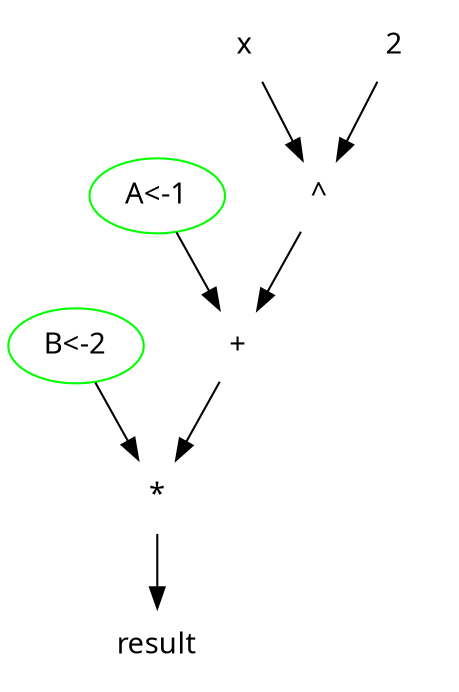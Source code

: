 strict digraph G {
	graph [bb="0,0,210.5,324"];
	node [fontname="Fira Code Regular",
		label="\N"
	];
	0	 [color=white,
		height=0.5,
		label=result,
		pos="70.497,18",
		width=1.1916];
	1	 [color=white,
		height=0.5,
		label="*",
		pos="70.497,90",
		width=0.75];
	1 -> 0	 [pos="e,70.497,36.104 70.497,71.697 70.497,63.983 70.497,54.712 70.497,46.112"];
	2	 [color=green,
		height=0.5,
		label="B<-2",
		pos="32.497,162",
		width=0.9027];
	2 -> 1	 [pos="e,61.556,107.47 41.503,144.41 46.046,136.04 51.655,125.71 56.725,116.37"];
	3	 [color=white,
		height=0.5,
		label="+",
		pos="109.5,162",
		width=0.75];
	3 -> 1	 [pos="e,79.493,107.15 100.45,144.76 95.677,136.19 89.715,125.49 84.37,115.9"];
	4	 [color=green,
		height=0.5,
		label="A<-1",
		pos="70.497,234",
		width=0.9027];
	4 -> 3	 [pos="e,100.32,179.47 79.74,216.41 84.402,208.04 90.159,197.71 95.363,188.37"];
	5	 [color=white,
		height=0.5,
		label="^",
		pos="147.5,234",
		width=0.75];
	5 -> 3	 [pos="e,118.26,179.15 138.68,216.76 134.08,208.28 128.34,197.71 123.18,188.2"];
	6	 [color=white,
		height=0.5,
		label=x,
		pos="111.5,306",
		width=0.75];
	6 -> 5	 [pos="e,139.19,251.15 119.85,288.76 124.21,280.28 129.64,269.71 134.54,260.2"];
	7	 [color=white,
		height=0.5,
		label=2,
		pos="183.5,306",
		width=0.75];
	7 -> 5	 [pos="e,155.8,251.15 175.15,288.76 170.79,280.28 165.35,269.71 160.46,260.2"];
}
